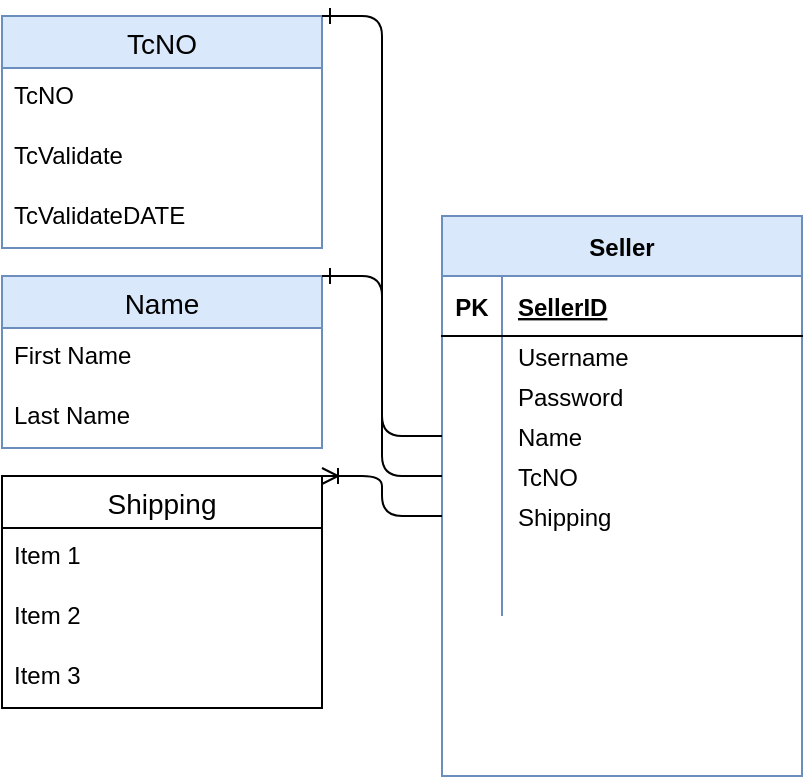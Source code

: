 <mxfile version="14.5.1" type="github">
  <diagram id="prtHgNgQTEPvFCAcTncT" name="Page-1">
    <mxGraphModel dx="1570" dy="1568" grid="1" gridSize="10" guides="1" tooltips="1" connect="1" arrows="1" fold="1" page="1" pageScale="1" pageWidth="827" pageHeight="1169" math="0" shadow="0">
      <root>
        <mxCell id="0" />
        <mxCell id="1" parent="0" />
        <mxCell id="GUcHN5ARu1pP9IUez5kW-1" value="Seller" style="shape=table;startSize=30;container=1;collapsible=1;childLayout=tableLayout;fixedRows=1;rowLines=0;fontStyle=1;align=center;resizeLast=1;fillColor=#dae8fc;strokeColor=#6c8ebf;" vertex="1" parent="1">
          <mxGeometry x="30" y="90" width="180" height="280" as="geometry">
            <mxRectangle x="30" y="90" width="60" height="30" as="alternateBounds" />
          </mxGeometry>
        </mxCell>
        <mxCell id="GUcHN5ARu1pP9IUez5kW-2" value="" style="shape=partialRectangle;collapsible=0;dropTarget=0;pointerEvents=0;fillColor=none;top=0;left=0;bottom=1;right=0;points=[[0,0.5],[1,0.5]];portConstraint=eastwest;" vertex="1" parent="GUcHN5ARu1pP9IUez5kW-1">
          <mxGeometry y="30" width="180" height="30" as="geometry" />
        </mxCell>
        <mxCell id="GUcHN5ARu1pP9IUez5kW-3" value="PK" style="shape=partialRectangle;connectable=0;fillColor=none;top=0;left=0;bottom=0;right=0;fontStyle=1;overflow=hidden;" vertex="1" parent="GUcHN5ARu1pP9IUez5kW-2">
          <mxGeometry width="30" height="30" as="geometry" />
        </mxCell>
        <mxCell id="GUcHN5ARu1pP9IUez5kW-4" value="SellerID" style="shape=partialRectangle;connectable=0;fillColor=none;top=0;left=0;bottom=0;right=0;align=left;spacingLeft=6;fontStyle=5;overflow=hidden;" vertex="1" parent="GUcHN5ARu1pP9IUez5kW-2">
          <mxGeometry x="30" width="150" height="30" as="geometry" />
        </mxCell>
        <mxCell id="GUcHN5ARu1pP9IUez5kW-5" value="" style="shape=partialRectangle;collapsible=0;dropTarget=0;pointerEvents=0;fillColor=none;top=0;left=0;bottom=0;right=0;points=[[0,0.5],[1,0.5]];portConstraint=eastwest;" vertex="1" parent="GUcHN5ARu1pP9IUez5kW-1">
          <mxGeometry y="60" width="180" height="20" as="geometry" />
        </mxCell>
        <mxCell id="GUcHN5ARu1pP9IUez5kW-6" value="" style="shape=partialRectangle;connectable=0;fillColor=none;top=0;left=0;bottom=0;right=0;editable=1;overflow=hidden;" vertex="1" parent="GUcHN5ARu1pP9IUez5kW-5">
          <mxGeometry width="30" height="20" as="geometry" />
        </mxCell>
        <mxCell id="GUcHN5ARu1pP9IUez5kW-7" value="Username" style="shape=partialRectangle;connectable=0;fillColor=none;top=0;left=0;bottom=0;right=0;align=left;spacingLeft=6;overflow=hidden;" vertex="1" parent="GUcHN5ARu1pP9IUez5kW-5">
          <mxGeometry x="30" width="150" height="20" as="geometry" />
        </mxCell>
        <mxCell id="GUcHN5ARu1pP9IUez5kW-8" value="" style="shape=partialRectangle;collapsible=0;dropTarget=0;pointerEvents=0;fillColor=none;top=0;left=0;bottom=0;right=0;points=[[0,0.5],[1,0.5]];portConstraint=eastwest;" vertex="1" parent="GUcHN5ARu1pP9IUez5kW-1">
          <mxGeometry y="80" width="180" height="20" as="geometry" />
        </mxCell>
        <mxCell id="GUcHN5ARu1pP9IUez5kW-9" value="" style="shape=partialRectangle;connectable=0;fillColor=none;top=0;left=0;bottom=0;right=0;editable=1;overflow=hidden;" vertex="1" parent="GUcHN5ARu1pP9IUez5kW-8">
          <mxGeometry width="30" height="20" as="geometry" />
        </mxCell>
        <mxCell id="GUcHN5ARu1pP9IUez5kW-10" value="Password" style="shape=partialRectangle;connectable=0;fillColor=none;top=0;left=0;bottom=0;right=0;align=left;spacingLeft=6;overflow=hidden;" vertex="1" parent="GUcHN5ARu1pP9IUez5kW-8">
          <mxGeometry x="30" width="150" height="20" as="geometry" />
        </mxCell>
        <mxCell id="GUcHN5ARu1pP9IUez5kW-33" style="shape=partialRectangle;collapsible=0;dropTarget=0;pointerEvents=0;fillColor=none;top=0;left=0;bottom=0;right=0;points=[[0,0.5],[1,0.5]];portConstraint=eastwest;" vertex="1" parent="GUcHN5ARu1pP9IUez5kW-1">
          <mxGeometry y="100" width="180" height="20" as="geometry" />
        </mxCell>
        <mxCell id="GUcHN5ARu1pP9IUez5kW-34" style="shape=partialRectangle;connectable=0;fillColor=none;top=0;left=0;bottom=0;right=0;editable=1;overflow=hidden;" vertex="1" parent="GUcHN5ARu1pP9IUez5kW-33">
          <mxGeometry width="30" height="20" as="geometry" />
        </mxCell>
        <mxCell id="GUcHN5ARu1pP9IUez5kW-35" value="Name" style="shape=partialRectangle;connectable=0;fillColor=none;top=0;left=0;bottom=0;right=0;align=left;spacingLeft=6;overflow=hidden;" vertex="1" parent="GUcHN5ARu1pP9IUez5kW-33">
          <mxGeometry x="30" width="150" height="20" as="geometry" />
        </mxCell>
        <mxCell id="GUcHN5ARu1pP9IUez5kW-39" style="shape=partialRectangle;collapsible=0;dropTarget=0;pointerEvents=0;fillColor=none;top=0;left=0;bottom=0;right=0;points=[[0,0.5],[1,0.5]];portConstraint=eastwest;" vertex="1" parent="GUcHN5ARu1pP9IUez5kW-1">
          <mxGeometry y="120" width="180" height="20" as="geometry" />
        </mxCell>
        <mxCell id="GUcHN5ARu1pP9IUez5kW-40" style="shape=partialRectangle;connectable=0;fillColor=none;top=0;left=0;bottom=0;right=0;editable=1;overflow=hidden;" vertex="1" parent="GUcHN5ARu1pP9IUez5kW-39">
          <mxGeometry width="30" height="20" as="geometry" />
        </mxCell>
        <mxCell id="GUcHN5ARu1pP9IUez5kW-41" value="TcNO" style="shape=partialRectangle;connectable=0;fillColor=none;top=0;left=0;bottom=0;right=0;align=left;spacingLeft=6;overflow=hidden;" vertex="1" parent="GUcHN5ARu1pP9IUez5kW-39">
          <mxGeometry x="30" width="150" height="20" as="geometry" />
        </mxCell>
        <mxCell id="GUcHN5ARu1pP9IUez5kW-42" style="shape=partialRectangle;collapsible=0;dropTarget=0;pointerEvents=0;fillColor=none;top=0;left=0;bottom=0;right=0;points=[[0,0.5],[1,0.5]];portConstraint=eastwest;" vertex="1" parent="GUcHN5ARu1pP9IUez5kW-1">
          <mxGeometry y="140" width="180" height="20" as="geometry" />
        </mxCell>
        <mxCell id="GUcHN5ARu1pP9IUez5kW-43" style="shape=partialRectangle;connectable=0;fillColor=none;top=0;left=0;bottom=0;right=0;editable=1;overflow=hidden;" vertex="1" parent="GUcHN5ARu1pP9IUez5kW-42">
          <mxGeometry width="30" height="20" as="geometry" />
        </mxCell>
        <mxCell id="GUcHN5ARu1pP9IUez5kW-44" value="Shipping" style="shape=partialRectangle;connectable=0;fillColor=none;top=0;left=0;bottom=0;right=0;align=left;spacingLeft=6;overflow=hidden;" vertex="1" parent="GUcHN5ARu1pP9IUez5kW-42">
          <mxGeometry x="30" width="150" height="20" as="geometry" />
        </mxCell>
        <mxCell id="GUcHN5ARu1pP9IUez5kW-45" style="shape=partialRectangle;collapsible=0;dropTarget=0;pointerEvents=0;fillColor=none;top=0;left=0;bottom=0;right=0;points=[[0,0.5],[1,0.5]];portConstraint=eastwest;" vertex="1" parent="GUcHN5ARu1pP9IUez5kW-1">
          <mxGeometry y="160" width="180" height="20" as="geometry" />
        </mxCell>
        <mxCell id="GUcHN5ARu1pP9IUez5kW-46" style="shape=partialRectangle;connectable=0;fillColor=none;top=0;left=0;bottom=0;right=0;editable=1;overflow=hidden;" vertex="1" parent="GUcHN5ARu1pP9IUez5kW-45">
          <mxGeometry width="30" height="20" as="geometry" />
        </mxCell>
        <mxCell id="GUcHN5ARu1pP9IUez5kW-47" style="shape=partialRectangle;connectable=0;fillColor=none;top=0;left=0;bottom=0;right=0;align=left;spacingLeft=6;overflow=hidden;" vertex="1" parent="GUcHN5ARu1pP9IUez5kW-45">
          <mxGeometry x="30" width="150" height="20" as="geometry" />
        </mxCell>
        <mxCell id="GUcHN5ARu1pP9IUez5kW-48" style="shape=partialRectangle;collapsible=0;dropTarget=0;pointerEvents=0;fillColor=none;top=0;left=0;bottom=0;right=0;points=[[0,0.5],[1,0.5]];portConstraint=eastwest;" vertex="1" parent="GUcHN5ARu1pP9IUez5kW-1">
          <mxGeometry y="180" width="180" height="20" as="geometry" />
        </mxCell>
        <mxCell id="GUcHN5ARu1pP9IUez5kW-49" style="shape=partialRectangle;connectable=0;fillColor=none;top=0;left=0;bottom=0;right=0;editable=1;overflow=hidden;" vertex="1" parent="GUcHN5ARu1pP9IUez5kW-48">
          <mxGeometry width="30" height="20" as="geometry" />
        </mxCell>
        <mxCell id="GUcHN5ARu1pP9IUez5kW-50" style="shape=partialRectangle;connectable=0;fillColor=none;top=0;left=0;bottom=0;right=0;align=left;spacingLeft=6;overflow=hidden;" vertex="1" parent="GUcHN5ARu1pP9IUez5kW-48">
          <mxGeometry x="30" width="150" height="20" as="geometry" />
        </mxCell>
        <mxCell id="GUcHN5ARu1pP9IUez5kW-76" value="TcNO" style="swimlane;fontStyle=0;childLayout=stackLayout;horizontal=1;startSize=26;horizontalStack=0;resizeParent=1;resizeParentMax=0;resizeLast=0;collapsible=1;marginBottom=0;align=center;fontSize=14;fillColor=#dae8fc;strokeColor=#6c8ebf;" vertex="1" parent="1">
          <mxGeometry x="-190" y="-10" width="160" height="116" as="geometry">
            <mxRectangle x="-190" y="130" width="50" height="26" as="alternateBounds" />
          </mxGeometry>
        </mxCell>
        <mxCell id="GUcHN5ARu1pP9IUez5kW-77" value="TcNO" style="text;strokeColor=none;fillColor=none;spacingLeft=4;spacingRight=4;overflow=hidden;rotatable=0;points=[[0,0.5],[1,0.5]];portConstraint=eastwest;fontSize=12;" vertex="1" parent="GUcHN5ARu1pP9IUez5kW-76">
          <mxGeometry y="26" width="160" height="30" as="geometry" />
        </mxCell>
        <mxCell id="GUcHN5ARu1pP9IUez5kW-78" value="TcValidate" style="text;strokeColor=none;fillColor=none;spacingLeft=4;spacingRight=4;overflow=hidden;rotatable=0;points=[[0,0.5],[1,0.5]];portConstraint=eastwest;fontSize=12;" vertex="1" parent="GUcHN5ARu1pP9IUez5kW-76">
          <mxGeometry y="56" width="160" height="30" as="geometry" />
        </mxCell>
        <mxCell id="GUcHN5ARu1pP9IUez5kW-79" value="TcValidateDATE" style="text;strokeColor=none;fillColor=none;spacingLeft=4;spacingRight=4;overflow=hidden;rotatable=0;points=[[0,0.5],[1,0.5]];portConstraint=eastwest;fontSize=12;" vertex="1" parent="GUcHN5ARu1pP9IUez5kW-76">
          <mxGeometry y="86" width="160" height="30" as="geometry" />
        </mxCell>
        <mxCell id="GUcHN5ARu1pP9IUez5kW-80" value="" style="edgeStyle=entityRelationEdgeStyle;fontSize=12;html=1;endArrow=ERone;endFill=1;exitX=0;exitY=0.5;exitDx=0;exitDy=0;entryX=1;entryY=0;entryDx=0;entryDy=0;" edge="1" parent="1" source="GUcHN5ARu1pP9IUez5kW-39" target="GUcHN5ARu1pP9IUez5kW-76">
          <mxGeometry width="100" height="100" relative="1" as="geometry">
            <mxPoint x="90" y="310" as="sourcePoint" />
            <mxPoint x="190" y="210" as="targetPoint" />
          </mxGeometry>
        </mxCell>
        <mxCell id="GUcHN5ARu1pP9IUez5kW-81" value="Name" style="swimlane;fontStyle=0;childLayout=stackLayout;horizontal=1;startSize=26;horizontalStack=0;resizeParent=1;resizeParentMax=0;resizeLast=0;collapsible=1;marginBottom=0;align=center;fontSize=14;fillColor=#dae8fc;strokeColor=#6c8ebf;" vertex="1" parent="1">
          <mxGeometry x="-190" y="120" width="160" height="86" as="geometry">
            <mxRectangle x="-190" y="130" width="50" height="26" as="alternateBounds" />
          </mxGeometry>
        </mxCell>
        <mxCell id="GUcHN5ARu1pP9IUez5kW-82" value="First Name" style="text;strokeColor=none;fillColor=none;spacingLeft=4;spacingRight=4;overflow=hidden;rotatable=0;points=[[0,0.5],[1,0.5]];portConstraint=eastwest;fontSize=12;" vertex="1" parent="GUcHN5ARu1pP9IUez5kW-81">
          <mxGeometry y="26" width="160" height="30" as="geometry" />
        </mxCell>
        <mxCell id="GUcHN5ARu1pP9IUez5kW-83" value="Last Name" style="text;strokeColor=none;fillColor=none;spacingLeft=4;spacingRight=4;overflow=hidden;rotatable=0;points=[[0,0.5],[1,0.5]];portConstraint=eastwest;fontSize=12;" vertex="1" parent="GUcHN5ARu1pP9IUez5kW-81">
          <mxGeometry y="56" width="160" height="30" as="geometry" />
        </mxCell>
        <mxCell id="GUcHN5ARu1pP9IUez5kW-85" value="" style="edgeStyle=entityRelationEdgeStyle;fontSize=12;html=1;endArrow=ERone;endFill=1;exitX=0;exitY=0.5;exitDx=0;exitDy=0;entryX=1;entryY=0;entryDx=0;entryDy=0;" edge="1" parent="1" source="GUcHN5ARu1pP9IUez5kW-33" target="GUcHN5ARu1pP9IUez5kW-81">
          <mxGeometry width="100" height="100" relative="1" as="geometry">
            <mxPoint x="40" y="230" as="sourcePoint" />
            <mxPoint x="-20" y="290" as="targetPoint" />
          </mxGeometry>
        </mxCell>
        <mxCell id="GUcHN5ARu1pP9IUez5kW-157" value="Shipping" style="swimlane;fontStyle=0;childLayout=stackLayout;horizontal=1;startSize=26;horizontalStack=0;resizeParent=1;resizeParentMax=0;resizeLast=0;collapsible=1;marginBottom=0;align=center;fontSize=14;glass=0;shadow=0;" vertex="1" parent="1">
          <mxGeometry x="-190" y="220" width="160" height="116" as="geometry">
            <mxRectangle x="-190" y="220" width="90" height="26" as="alternateBounds" />
          </mxGeometry>
        </mxCell>
        <mxCell id="GUcHN5ARu1pP9IUez5kW-158" value="Item 1" style="text;strokeColor=none;fillColor=none;spacingLeft=4;spacingRight=4;overflow=hidden;rotatable=0;points=[[0,0.5],[1,0.5]];portConstraint=eastwest;fontSize=12;" vertex="1" parent="GUcHN5ARu1pP9IUez5kW-157">
          <mxGeometry y="26" width="160" height="30" as="geometry" />
        </mxCell>
        <mxCell id="GUcHN5ARu1pP9IUez5kW-159" value="Item 2" style="text;strokeColor=none;fillColor=none;spacingLeft=4;spacingRight=4;overflow=hidden;rotatable=0;points=[[0,0.5],[1,0.5]];portConstraint=eastwest;fontSize=12;" vertex="1" parent="GUcHN5ARu1pP9IUez5kW-157">
          <mxGeometry y="56" width="160" height="30" as="geometry" />
        </mxCell>
        <mxCell id="GUcHN5ARu1pP9IUez5kW-160" value="Item 3" style="text;strokeColor=none;fillColor=none;spacingLeft=4;spacingRight=4;overflow=hidden;rotatable=0;points=[[0,0.5],[1,0.5]];portConstraint=eastwest;fontSize=12;" vertex="1" parent="GUcHN5ARu1pP9IUez5kW-157">
          <mxGeometry y="86" width="160" height="30" as="geometry" />
        </mxCell>
        <mxCell id="GUcHN5ARu1pP9IUez5kW-161" value="" style="edgeStyle=entityRelationEdgeStyle;fontSize=12;html=1;endArrow=ERoneToMany;entryX=1;entryY=0;entryDx=0;entryDy=0;exitX=0;exitY=0.5;exitDx=0;exitDy=0;" edge="1" parent="1" source="GUcHN5ARu1pP9IUez5kW-42" target="GUcHN5ARu1pP9IUez5kW-157">
          <mxGeometry width="100" height="100" relative="1" as="geometry">
            <mxPoint x="-70" y="330" as="sourcePoint" />
            <mxPoint x="30" y="230" as="targetPoint" />
          </mxGeometry>
        </mxCell>
      </root>
    </mxGraphModel>
  </diagram>
</mxfile>
